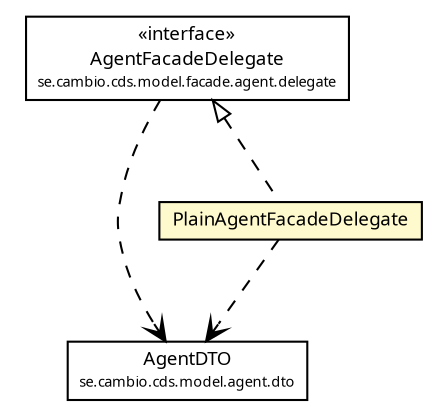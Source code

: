 #!/usr/local/bin/dot
#
# Class diagram 
# Generated by UMLGraph version R5_6 (http://www.umlgraph.org/)
#

digraph G {
	edge [fontname="Trebuchet MS",fontsize=10,labelfontname="Trebuchet MS",labelfontsize=10];
	node [fontname="Trebuchet MS",fontsize=10,shape=plaintext];
	nodesep=0.25;
	ranksep=0.5;
	// se.cambio.cds.model.agent.dto.AgentDTO
	c272655 [label=<<table title="se.cambio.cds.model.agent.dto.AgentDTO" border="0" cellborder="1" cellspacing="0" cellpadding="2" port="p" href="../../../agent/dto/AgentDTO.html">
		<tr><td><table border="0" cellspacing="0" cellpadding="1">
<tr><td align="center" balign="center"><font face="Trebuchet MS"> AgentDTO </font></td></tr>
<tr><td align="center" balign="center"><font face="Trebuchet MS" point-size="7.0"> se.cambio.cds.model.agent.dto </font></td></tr>
		</table></td></tr>
		</table>>, URL="../../../agent/dto/AgentDTO.html", fontname="Trebuchet MS", fontcolor="black", fontsize=9.0];
	// se.cambio.cds.model.facade.agent.delegate.AgentFacadeDelegate
	c272832 [label=<<table title="se.cambio.cds.model.facade.agent.delegate.AgentFacadeDelegate" border="0" cellborder="1" cellspacing="0" cellpadding="2" port="p" href="../delegate/AgentFacadeDelegate.html">
		<tr><td><table border="0" cellspacing="0" cellpadding="1">
<tr><td align="center" balign="center"> &#171;interface&#187; </td></tr>
<tr><td align="center" balign="center"><font face="Trebuchet MS"> AgentFacadeDelegate </font></td></tr>
<tr><td align="center" balign="center"><font face="Trebuchet MS" point-size="7.0"> se.cambio.cds.model.facade.agent.delegate </font></td></tr>
		</table></td></tr>
		</table>>, URL="../delegate/AgentFacadeDelegate.html", fontname="Trebuchet MS", fontcolor="black", fontsize=9.0];
	// se.cambio.cds.model.facade.agent.plain.PlainAgentFacadeDelegate
	c272834 [label=<<table title="se.cambio.cds.model.facade.agent.plain.PlainAgentFacadeDelegate" border="0" cellborder="1" cellspacing="0" cellpadding="2" port="p" bgcolor="lemonChiffon" href="./PlainAgentFacadeDelegate.html">
		<tr><td><table border="0" cellspacing="0" cellpadding="1">
<tr><td align="center" balign="center"><font face="Trebuchet MS"> PlainAgentFacadeDelegate </font></td></tr>
		</table></td></tr>
		</table>>, URL="./PlainAgentFacadeDelegate.html", fontname="Trebuchet MS", fontcolor="black", fontsize=9.0];
	//se.cambio.cds.model.facade.agent.plain.PlainAgentFacadeDelegate implements se.cambio.cds.model.facade.agent.delegate.AgentFacadeDelegate
	c272832:p -> c272834:p [dir=back,arrowtail=empty,style=dashed];
	// se.cambio.cds.model.facade.agent.delegate.AgentFacadeDelegate DEPEND se.cambio.cds.model.agent.dto.AgentDTO
	c272832:p -> c272655:p [taillabel="", label="", headlabel="", fontname="Trebuchet MS", fontcolor="black", fontsize=10.0, color="black", arrowhead=open, style=dashed];
	// se.cambio.cds.model.facade.agent.plain.PlainAgentFacadeDelegate DEPEND se.cambio.cds.model.agent.dto.AgentDTO
	c272834:p -> c272655:p [taillabel="", label="", headlabel="", fontname="Trebuchet MS", fontcolor="black", fontsize=10.0, color="black", arrowhead=open, style=dashed];
}

